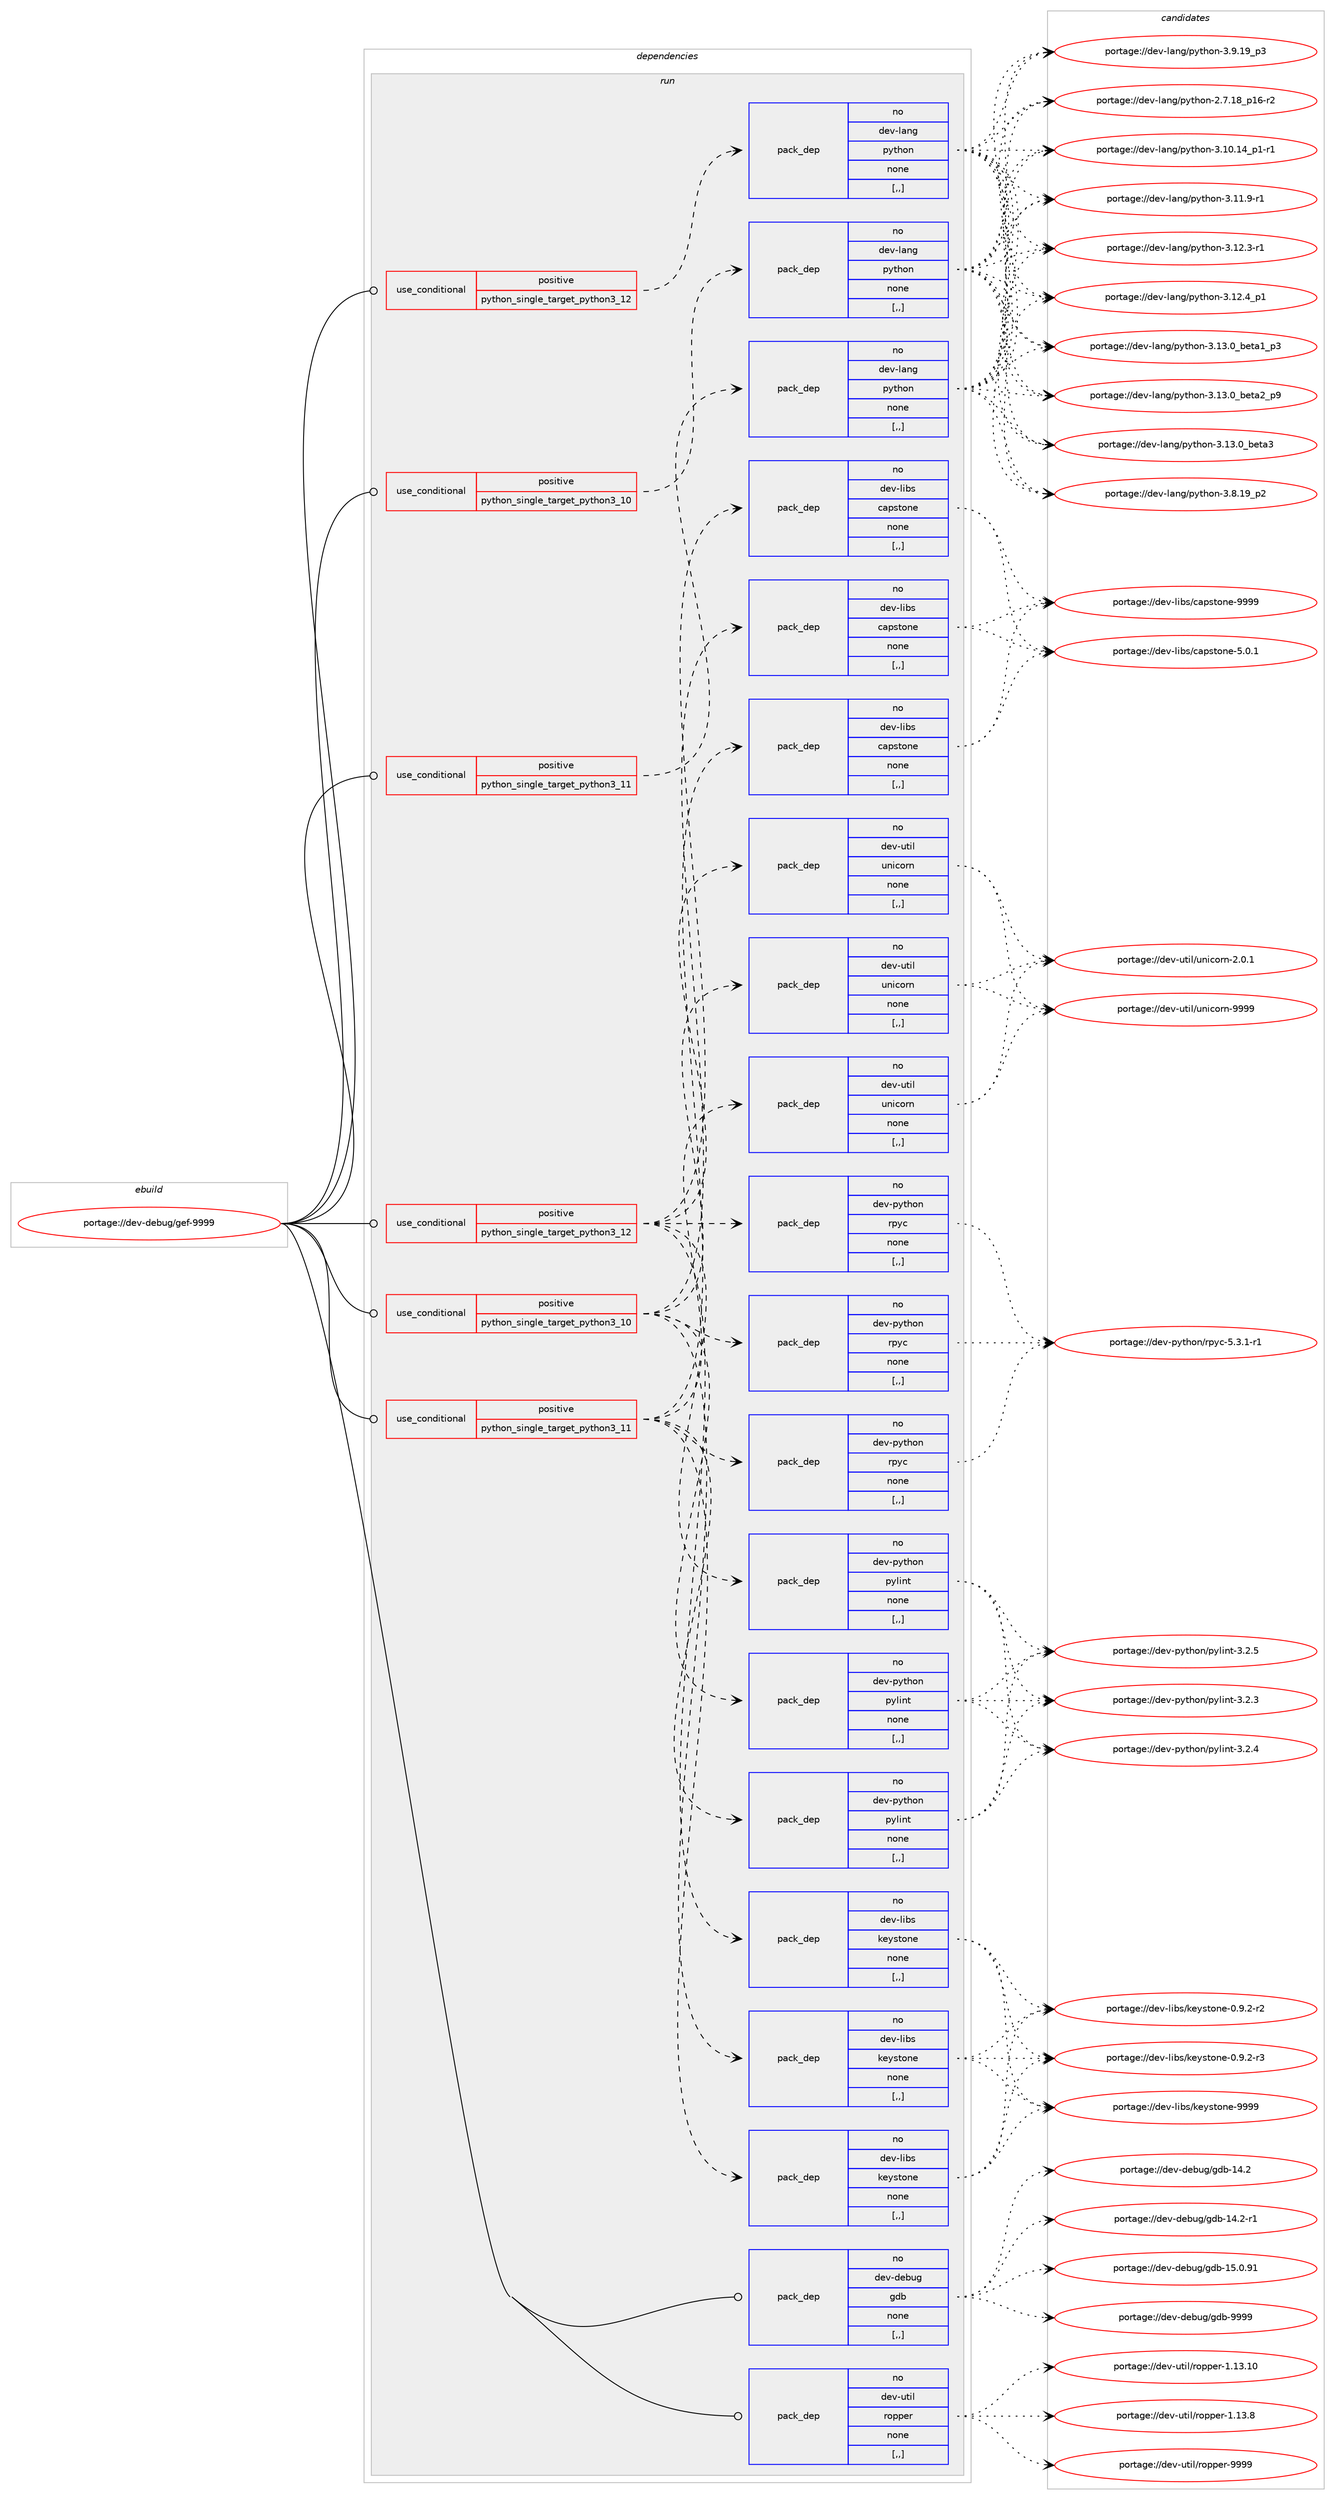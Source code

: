 digraph prolog {

# *************
# Graph options
# *************

newrank=true;
concentrate=true;
compound=true;
graph [rankdir=LR,fontname=Helvetica,fontsize=10,ranksep=1.5];#, ranksep=2.5, nodesep=0.2];
edge  [arrowhead=vee];
node  [fontname=Helvetica,fontsize=10];

# **********
# The ebuild
# **********

subgraph cluster_leftcol {
color=gray;
rank=same;
label=<<i>ebuild</i>>;
id [label="portage://dev-debug/gef-9999", color=red, width=4, href="../dev-debug/gef-9999.svg"];
}

# ****************
# The dependencies
# ****************

subgraph cluster_midcol {
color=gray;
label=<<i>dependencies</i>>;
subgraph cluster_compile {
fillcolor="#eeeeee";
style=filled;
label=<<i>compile</i>>;
}
subgraph cluster_compileandrun {
fillcolor="#eeeeee";
style=filled;
label=<<i>compile and run</i>>;
}
subgraph cluster_run {
fillcolor="#eeeeee";
style=filled;
label=<<i>run</i>>;
subgraph cond18533 {
dependency70060 [label=<<TABLE BORDER="0" CELLBORDER="1" CELLSPACING="0" CELLPADDING="4"><TR><TD ROWSPAN="3" CELLPADDING="10">use_conditional</TD></TR><TR><TD>positive</TD></TR><TR><TD>python_single_target_python3_10</TD></TR></TABLE>>, shape=none, color=red];
subgraph pack50607 {
dependency70061 [label=<<TABLE BORDER="0" CELLBORDER="1" CELLSPACING="0" CELLPADDING="4" WIDTH="220"><TR><TD ROWSPAN="6" CELLPADDING="30">pack_dep</TD></TR><TR><TD WIDTH="110">no</TD></TR><TR><TD>dev-lang</TD></TR><TR><TD>python</TD></TR><TR><TD>none</TD></TR><TR><TD>[,,]</TD></TR></TABLE>>, shape=none, color=blue];
}
dependency70060:e -> dependency70061:w [weight=20,style="dashed",arrowhead="vee"];
}
id:e -> dependency70060:w [weight=20,style="solid",arrowhead="odot"];
subgraph cond18534 {
dependency70062 [label=<<TABLE BORDER="0" CELLBORDER="1" CELLSPACING="0" CELLPADDING="4"><TR><TD ROWSPAN="3" CELLPADDING="10">use_conditional</TD></TR><TR><TD>positive</TD></TR><TR><TD>python_single_target_python3_10</TD></TR></TABLE>>, shape=none, color=red];
subgraph pack50608 {
dependency70063 [label=<<TABLE BORDER="0" CELLBORDER="1" CELLSPACING="0" CELLPADDING="4" WIDTH="220"><TR><TD ROWSPAN="6" CELLPADDING="30">pack_dep</TD></TR><TR><TD WIDTH="110">no</TD></TR><TR><TD>dev-libs</TD></TR><TR><TD>capstone</TD></TR><TR><TD>none</TD></TR><TR><TD>[,,]</TD></TR></TABLE>>, shape=none, color=blue];
}
dependency70062:e -> dependency70063:w [weight=20,style="dashed",arrowhead="vee"];
subgraph pack50609 {
dependency70064 [label=<<TABLE BORDER="0" CELLBORDER="1" CELLSPACING="0" CELLPADDING="4" WIDTH="220"><TR><TD ROWSPAN="6" CELLPADDING="30">pack_dep</TD></TR><TR><TD WIDTH="110">no</TD></TR><TR><TD>dev-libs</TD></TR><TR><TD>keystone</TD></TR><TR><TD>none</TD></TR><TR><TD>[,,]</TD></TR></TABLE>>, shape=none, color=blue];
}
dependency70062:e -> dependency70064:w [weight=20,style="dashed",arrowhead="vee"];
subgraph pack50610 {
dependency70065 [label=<<TABLE BORDER="0" CELLBORDER="1" CELLSPACING="0" CELLPADDING="4" WIDTH="220"><TR><TD ROWSPAN="6" CELLPADDING="30">pack_dep</TD></TR><TR><TD WIDTH="110">no</TD></TR><TR><TD>dev-python</TD></TR><TR><TD>pylint</TD></TR><TR><TD>none</TD></TR><TR><TD>[,,]</TD></TR></TABLE>>, shape=none, color=blue];
}
dependency70062:e -> dependency70065:w [weight=20,style="dashed",arrowhead="vee"];
subgraph pack50611 {
dependency70066 [label=<<TABLE BORDER="0" CELLBORDER="1" CELLSPACING="0" CELLPADDING="4" WIDTH="220"><TR><TD ROWSPAN="6" CELLPADDING="30">pack_dep</TD></TR><TR><TD WIDTH="110">no</TD></TR><TR><TD>dev-python</TD></TR><TR><TD>rpyc</TD></TR><TR><TD>none</TD></TR><TR><TD>[,,]</TD></TR></TABLE>>, shape=none, color=blue];
}
dependency70062:e -> dependency70066:w [weight=20,style="dashed",arrowhead="vee"];
subgraph pack50612 {
dependency70067 [label=<<TABLE BORDER="0" CELLBORDER="1" CELLSPACING="0" CELLPADDING="4" WIDTH="220"><TR><TD ROWSPAN="6" CELLPADDING="30">pack_dep</TD></TR><TR><TD WIDTH="110">no</TD></TR><TR><TD>dev-util</TD></TR><TR><TD>unicorn</TD></TR><TR><TD>none</TD></TR><TR><TD>[,,]</TD></TR></TABLE>>, shape=none, color=blue];
}
dependency70062:e -> dependency70067:w [weight=20,style="dashed",arrowhead="vee"];
}
id:e -> dependency70062:w [weight=20,style="solid",arrowhead="odot"];
subgraph cond18535 {
dependency70068 [label=<<TABLE BORDER="0" CELLBORDER="1" CELLSPACING="0" CELLPADDING="4"><TR><TD ROWSPAN="3" CELLPADDING="10">use_conditional</TD></TR><TR><TD>positive</TD></TR><TR><TD>python_single_target_python3_11</TD></TR></TABLE>>, shape=none, color=red];
subgraph pack50613 {
dependency70069 [label=<<TABLE BORDER="0" CELLBORDER="1" CELLSPACING="0" CELLPADDING="4" WIDTH="220"><TR><TD ROWSPAN="6" CELLPADDING="30">pack_dep</TD></TR><TR><TD WIDTH="110">no</TD></TR><TR><TD>dev-lang</TD></TR><TR><TD>python</TD></TR><TR><TD>none</TD></TR><TR><TD>[,,]</TD></TR></TABLE>>, shape=none, color=blue];
}
dependency70068:e -> dependency70069:w [weight=20,style="dashed",arrowhead="vee"];
}
id:e -> dependency70068:w [weight=20,style="solid",arrowhead="odot"];
subgraph cond18536 {
dependency70070 [label=<<TABLE BORDER="0" CELLBORDER="1" CELLSPACING="0" CELLPADDING="4"><TR><TD ROWSPAN="3" CELLPADDING="10">use_conditional</TD></TR><TR><TD>positive</TD></TR><TR><TD>python_single_target_python3_11</TD></TR></TABLE>>, shape=none, color=red];
subgraph pack50614 {
dependency70071 [label=<<TABLE BORDER="0" CELLBORDER="1" CELLSPACING="0" CELLPADDING="4" WIDTH="220"><TR><TD ROWSPAN="6" CELLPADDING="30">pack_dep</TD></TR><TR><TD WIDTH="110">no</TD></TR><TR><TD>dev-libs</TD></TR><TR><TD>capstone</TD></TR><TR><TD>none</TD></TR><TR><TD>[,,]</TD></TR></TABLE>>, shape=none, color=blue];
}
dependency70070:e -> dependency70071:w [weight=20,style="dashed",arrowhead="vee"];
subgraph pack50615 {
dependency70072 [label=<<TABLE BORDER="0" CELLBORDER="1" CELLSPACING="0" CELLPADDING="4" WIDTH="220"><TR><TD ROWSPAN="6" CELLPADDING="30">pack_dep</TD></TR><TR><TD WIDTH="110">no</TD></TR><TR><TD>dev-libs</TD></TR><TR><TD>keystone</TD></TR><TR><TD>none</TD></TR><TR><TD>[,,]</TD></TR></TABLE>>, shape=none, color=blue];
}
dependency70070:e -> dependency70072:w [weight=20,style="dashed",arrowhead="vee"];
subgraph pack50616 {
dependency70073 [label=<<TABLE BORDER="0" CELLBORDER="1" CELLSPACING="0" CELLPADDING="4" WIDTH="220"><TR><TD ROWSPAN="6" CELLPADDING="30">pack_dep</TD></TR><TR><TD WIDTH="110">no</TD></TR><TR><TD>dev-python</TD></TR><TR><TD>pylint</TD></TR><TR><TD>none</TD></TR><TR><TD>[,,]</TD></TR></TABLE>>, shape=none, color=blue];
}
dependency70070:e -> dependency70073:w [weight=20,style="dashed",arrowhead="vee"];
subgraph pack50617 {
dependency70074 [label=<<TABLE BORDER="0" CELLBORDER="1" CELLSPACING="0" CELLPADDING="4" WIDTH="220"><TR><TD ROWSPAN="6" CELLPADDING="30">pack_dep</TD></TR><TR><TD WIDTH="110">no</TD></TR><TR><TD>dev-python</TD></TR><TR><TD>rpyc</TD></TR><TR><TD>none</TD></TR><TR><TD>[,,]</TD></TR></TABLE>>, shape=none, color=blue];
}
dependency70070:e -> dependency70074:w [weight=20,style="dashed",arrowhead="vee"];
subgraph pack50618 {
dependency70075 [label=<<TABLE BORDER="0" CELLBORDER="1" CELLSPACING="0" CELLPADDING="4" WIDTH="220"><TR><TD ROWSPAN="6" CELLPADDING="30">pack_dep</TD></TR><TR><TD WIDTH="110">no</TD></TR><TR><TD>dev-util</TD></TR><TR><TD>unicorn</TD></TR><TR><TD>none</TD></TR><TR><TD>[,,]</TD></TR></TABLE>>, shape=none, color=blue];
}
dependency70070:e -> dependency70075:w [weight=20,style="dashed",arrowhead="vee"];
}
id:e -> dependency70070:w [weight=20,style="solid",arrowhead="odot"];
subgraph cond18537 {
dependency70076 [label=<<TABLE BORDER="0" CELLBORDER="1" CELLSPACING="0" CELLPADDING="4"><TR><TD ROWSPAN="3" CELLPADDING="10">use_conditional</TD></TR><TR><TD>positive</TD></TR><TR><TD>python_single_target_python3_12</TD></TR></TABLE>>, shape=none, color=red];
subgraph pack50619 {
dependency70077 [label=<<TABLE BORDER="0" CELLBORDER="1" CELLSPACING="0" CELLPADDING="4" WIDTH="220"><TR><TD ROWSPAN="6" CELLPADDING="30">pack_dep</TD></TR><TR><TD WIDTH="110">no</TD></TR><TR><TD>dev-lang</TD></TR><TR><TD>python</TD></TR><TR><TD>none</TD></TR><TR><TD>[,,]</TD></TR></TABLE>>, shape=none, color=blue];
}
dependency70076:e -> dependency70077:w [weight=20,style="dashed",arrowhead="vee"];
}
id:e -> dependency70076:w [weight=20,style="solid",arrowhead="odot"];
subgraph cond18538 {
dependency70078 [label=<<TABLE BORDER="0" CELLBORDER="1" CELLSPACING="0" CELLPADDING="4"><TR><TD ROWSPAN="3" CELLPADDING="10">use_conditional</TD></TR><TR><TD>positive</TD></TR><TR><TD>python_single_target_python3_12</TD></TR></TABLE>>, shape=none, color=red];
subgraph pack50620 {
dependency70079 [label=<<TABLE BORDER="0" CELLBORDER="1" CELLSPACING="0" CELLPADDING="4" WIDTH="220"><TR><TD ROWSPAN="6" CELLPADDING="30">pack_dep</TD></TR><TR><TD WIDTH="110">no</TD></TR><TR><TD>dev-libs</TD></TR><TR><TD>capstone</TD></TR><TR><TD>none</TD></TR><TR><TD>[,,]</TD></TR></TABLE>>, shape=none, color=blue];
}
dependency70078:e -> dependency70079:w [weight=20,style="dashed",arrowhead="vee"];
subgraph pack50621 {
dependency70080 [label=<<TABLE BORDER="0" CELLBORDER="1" CELLSPACING="0" CELLPADDING="4" WIDTH="220"><TR><TD ROWSPAN="6" CELLPADDING="30">pack_dep</TD></TR><TR><TD WIDTH="110">no</TD></TR><TR><TD>dev-libs</TD></TR><TR><TD>keystone</TD></TR><TR><TD>none</TD></TR><TR><TD>[,,]</TD></TR></TABLE>>, shape=none, color=blue];
}
dependency70078:e -> dependency70080:w [weight=20,style="dashed",arrowhead="vee"];
subgraph pack50622 {
dependency70081 [label=<<TABLE BORDER="0" CELLBORDER="1" CELLSPACING="0" CELLPADDING="4" WIDTH="220"><TR><TD ROWSPAN="6" CELLPADDING="30">pack_dep</TD></TR><TR><TD WIDTH="110">no</TD></TR><TR><TD>dev-python</TD></TR><TR><TD>pylint</TD></TR><TR><TD>none</TD></TR><TR><TD>[,,]</TD></TR></TABLE>>, shape=none, color=blue];
}
dependency70078:e -> dependency70081:w [weight=20,style="dashed",arrowhead="vee"];
subgraph pack50623 {
dependency70082 [label=<<TABLE BORDER="0" CELLBORDER="1" CELLSPACING="0" CELLPADDING="4" WIDTH="220"><TR><TD ROWSPAN="6" CELLPADDING="30">pack_dep</TD></TR><TR><TD WIDTH="110">no</TD></TR><TR><TD>dev-python</TD></TR><TR><TD>rpyc</TD></TR><TR><TD>none</TD></TR><TR><TD>[,,]</TD></TR></TABLE>>, shape=none, color=blue];
}
dependency70078:e -> dependency70082:w [weight=20,style="dashed",arrowhead="vee"];
subgraph pack50624 {
dependency70083 [label=<<TABLE BORDER="0" CELLBORDER="1" CELLSPACING="0" CELLPADDING="4" WIDTH="220"><TR><TD ROWSPAN="6" CELLPADDING="30">pack_dep</TD></TR><TR><TD WIDTH="110">no</TD></TR><TR><TD>dev-util</TD></TR><TR><TD>unicorn</TD></TR><TR><TD>none</TD></TR><TR><TD>[,,]</TD></TR></TABLE>>, shape=none, color=blue];
}
dependency70078:e -> dependency70083:w [weight=20,style="dashed",arrowhead="vee"];
}
id:e -> dependency70078:w [weight=20,style="solid",arrowhead="odot"];
subgraph pack50625 {
dependency70084 [label=<<TABLE BORDER="0" CELLBORDER="1" CELLSPACING="0" CELLPADDING="4" WIDTH="220"><TR><TD ROWSPAN="6" CELLPADDING="30">pack_dep</TD></TR><TR><TD WIDTH="110">no</TD></TR><TR><TD>dev-debug</TD></TR><TR><TD>gdb</TD></TR><TR><TD>none</TD></TR><TR><TD>[,,]</TD></TR></TABLE>>, shape=none, color=blue];
}
id:e -> dependency70084:w [weight=20,style="solid",arrowhead="odot"];
subgraph pack50626 {
dependency70085 [label=<<TABLE BORDER="0" CELLBORDER="1" CELLSPACING="0" CELLPADDING="4" WIDTH="220"><TR><TD ROWSPAN="6" CELLPADDING="30">pack_dep</TD></TR><TR><TD WIDTH="110">no</TD></TR><TR><TD>dev-util</TD></TR><TR><TD>ropper</TD></TR><TR><TD>none</TD></TR><TR><TD>[,,]</TD></TR></TABLE>>, shape=none, color=blue];
}
id:e -> dependency70085:w [weight=20,style="solid",arrowhead="odot"];
}
}

# **************
# The candidates
# **************

subgraph cluster_choices {
rank=same;
color=gray;
label=<<i>candidates</i>>;

subgraph choice50607 {
color=black;
nodesep=1;
choice100101118451089711010347112121116104111110455046554649569511249544511450 [label="portage://dev-lang/python-2.7.18_p16-r2", color=red, width=4,href="../dev-lang/python-2.7.18_p16-r2.svg"];
choice100101118451089711010347112121116104111110455146494846495295112494511449 [label="portage://dev-lang/python-3.10.14_p1-r1", color=red, width=4,href="../dev-lang/python-3.10.14_p1-r1.svg"];
choice100101118451089711010347112121116104111110455146494946574511449 [label="portage://dev-lang/python-3.11.9-r1", color=red, width=4,href="../dev-lang/python-3.11.9-r1.svg"];
choice100101118451089711010347112121116104111110455146495046514511449 [label="portage://dev-lang/python-3.12.3-r1", color=red, width=4,href="../dev-lang/python-3.12.3-r1.svg"];
choice100101118451089711010347112121116104111110455146495046529511249 [label="portage://dev-lang/python-3.12.4_p1", color=red, width=4,href="../dev-lang/python-3.12.4_p1.svg"];
choice10010111845108971101034711212111610411111045514649514648959810111697499511251 [label="portage://dev-lang/python-3.13.0_beta1_p3", color=red, width=4,href="../dev-lang/python-3.13.0_beta1_p3.svg"];
choice10010111845108971101034711212111610411111045514649514648959810111697509511257 [label="portage://dev-lang/python-3.13.0_beta2_p9", color=red, width=4,href="../dev-lang/python-3.13.0_beta2_p9.svg"];
choice1001011184510897110103471121211161041111104551464951464895981011169751 [label="portage://dev-lang/python-3.13.0_beta3", color=red, width=4,href="../dev-lang/python-3.13.0_beta3.svg"];
choice100101118451089711010347112121116104111110455146564649579511250 [label="portage://dev-lang/python-3.8.19_p2", color=red, width=4,href="../dev-lang/python-3.8.19_p2.svg"];
choice100101118451089711010347112121116104111110455146574649579511251 [label="portage://dev-lang/python-3.9.19_p3", color=red, width=4,href="../dev-lang/python-3.9.19_p3.svg"];
dependency70061:e -> choice100101118451089711010347112121116104111110455046554649569511249544511450:w [style=dotted,weight="100"];
dependency70061:e -> choice100101118451089711010347112121116104111110455146494846495295112494511449:w [style=dotted,weight="100"];
dependency70061:e -> choice100101118451089711010347112121116104111110455146494946574511449:w [style=dotted,weight="100"];
dependency70061:e -> choice100101118451089711010347112121116104111110455146495046514511449:w [style=dotted,weight="100"];
dependency70061:e -> choice100101118451089711010347112121116104111110455146495046529511249:w [style=dotted,weight="100"];
dependency70061:e -> choice10010111845108971101034711212111610411111045514649514648959810111697499511251:w [style=dotted,weight="100"];
dependency70061:e -> choice10010111845108971101034711212111610411111045514649514648959810111697509511257:w [style=dotted,weight="100"];
dependency70061:e -> choice1001011184510897110103471121211161041111104551464951464895981011169751:w [style=dotted,weight="100"];
dependency70061:e -> choice100101118451089711010347112121116104111110455146564649579511250:w [style=dotted,weight="100"];
dependency70061:e -> choice100101118451089711010347112121116104111110455146574649579511251:w [style=dotted,weight="100"];
}
subgraph choice50608 {
color=black;
nodesep=1;
choice1001011184510810598115479997112115116111110101455346484649 [label="portage://dev-libs/capstone-5.0.1", color=red, width=4,href="../dev-libs/capstone-5.0.1.svg"];
choice10010111845108105981154799971121151161111101014557575757 [label="portage://dev-libs/capstone-9999", color=red, width=4,href="../dev-libs/capstone-9999.svg"];
dependency70063:e -> choice1001011184510810598115479997112115116111110101455346484649:w [style=dotted,weight="100"];
dependency70063:e -> choice10010111845108105981154799971121151161111101014557575757:w [style=dotted,weight="100"];
}
subgraph choice50609 {
color=black;
nodesep=1;
choice1001011184510810598115471071011211151161111101014548465746504511450 [label="portage://dev-libs/keystone-0.9.2-r2", color=red, width=4,href="../dev-libs/keystone-0.9.2-r2.svg"];
choice1001011184510810598115471071011211151161111101014548465746504511451 [label="portage://dev-libs/keystone-0.9.2-r3", color=red, width=4,href="../dev-libs/keystone-0.9.2-r3.svg"];
choice1001011184510810598115471071011211151161111101014557575757 [label="portage://dev-libs/keystone-9999", color=red, width=4,href="../dev-libs/keystone-9999.svg"];
dependency70064:e -> choice1001011184510810598115471071011211151161111101014548465746504511450:w [style=dotted,weight="100"];
dependency70064:e -> choice1001011184510810598115471071011211151161111101014548465746504511451:w [style=dotted,weight="100"];
dependency70064:e -> choice1001011184510810598115471071011211151161111101014557575757:w [style=dotted,weight="100"];
}
subgraph choice50610 {
color=black;
nodesep=1;
choice1001011184511212111610411111047112121108105110116455146504651 [label="portage://dev-python/pylint-3.2.3", color=red, width=4,href="../dev-python/pylint-3.2.3.svg"];
choice1001011184511212111610411111047112121108105110116455146504652 [label="portage://dev-python/pylint-3.2.4", color=red, width=4,href="../dev-python/pylint-3.2.4.svg"];
choice1001011184511212111610411111047112121108105110116455146504653 [label="portage://dev-python/pylint-3.2.5", color=red, width=4,href="../dev-python/pylint-3.2.5.svg"];
dependency70065:e -> choice1001011184511212111610411111047112121108105110116455146504651:w [style=dotted,weight="100"];
dependency70065:e -> choice1001011184511212111610411111047112121108105110116455146504652:w [style=dotted,weight="100"];
dependency70065:e -> choice1001011184511212111610411111047112121108105110116455146504653:w [style=dotted,weight="100"];
}
subgraph choice50611 {
color=black;
nodesep=1;
choice1001011184511212111610411111047114112121994553465146494511449 [label="portage://dev-python/rpyc-5.3.1-r1", color=red, width=4,href="../dev-python/rpyc-5.3.1-r1.svg"];
dependency70066:e -> choice1001011184511212111610411111047114112121994553465146494511449:w [style=dotted,weight="100"];
}
subgraph choice50612 {
color=black;
nodesep=1;
choice100101118451171161051084711711010599111114110455046484649 [label="portage://dev-util/unicorn-2.0.1", color=red, width=4,href="../dev-util/unicorn-2.0.1.svg"];
choice1001011184511711610510847117110105991111141104557575757 [label="portage://dev-util/unicorn-9999", color=red, width=4,href="../dev-util/unicorn-9999.svg"];
dependency70067:e -> choice100101118451171161051084711711010599111114110455046484649:w [style=dotted,weight="100"];
dependency70067:e -> choice1001011184511711610510847117110105991111141104557575757:w [style=dotted,weight="100"];
}
subgraph choice50613 {
color=black;
nodesep=1;
choice100101118451089711010347112121116104111110455046554649569511249544511450 [label="portage://dev-lang/python-2.7.18_p16-r2", color=red, width=4,href="../dev-lang/python-2.7.18_p16-r2.svg"];
choice100101118451089711010347112121116104111110455146494846495295112494511449 [label="portage://dev-lang/python-3.10.14_p1-r1", color=red, width=4,href="../dev-lang/python-3.10.14_p1-r1.svg"];
choice100101118451089711010347112121116104111110455146494946574511449 [label="portage://dev-lang/python-3.11.9-r1", color=red, width=4,href="../dev-lang/python-3.11.9-r1.svg"];
choice100101118451089711010347112121116104111110455146495046514511449 [label="portage://dev-lang/python-3.12.3-r1", color=red, width=4,href="../dev-lang/python-3.12.3-r1.svg"];
choice100101118451089711010347112121116104111110455146495046529511249 [label="portage://dev-lang/python-3.12.4_p1", color=red, width=4,href="../dev-lang/python-3.12.4_p1.svg"];
choice10010111845108971101034711212111610411111045514649514648959810111697499511251 [label="portage://dev-lang/python-3.13.0_beta1_p3", color=red, width=4,href="../dev-lang/python-3.13.0_beta1_p3.svg"];
choice10010111845108971101034711212111610411111045514649514648959810111697509511257 [label="portage://dev-lang/python-3.13.0_beta2_p9", color=red, width=4,href="../dev-lang/python-3.13.0_beta2_p9.svg"];
choice1001011184510897110103471121211161041111104551464951464895981011169751 [label="portage://dev-lang/python-3.13.0_beta3", color=red, width=4,href="../dev-lang/python-3.13.0_beta3.svg"];
choice100101118451089711010347112121116104111110455146564649579511250 [label="portage://dev-lang/python-3.8.19_p2", color=red, width=4,href="../dev-lang/python-3.8.19_p2.svg"];
choice100101118451089711010347112121116104111110455146574649579511251 [label="portage://dev-lang/python-3.9.19_p3", color=red, width=4,href="../dev-lang/python-3.9.19_p3.svg"];
dependency70069:e -> choice100101118451089711010347112121116104111110455046554649569511249544511450:w [style=dotted,weight="100"];
dependency70069:e -> choice100101118451089711010347112121116104111110455146494846495295112494511449:w [style=dotted,weight="100"];
dependency70069:e -> choice100101118451089711010347112121116104111110455146494946574511449:w [style=dotted,weight="100"];
dependency70069:e -> choice100101118451089711010347112121116104111110455146495046514511449:w [style=dotted,weight="100"];
dependency70069:e -> choice100101118451089711010347112121116104111110455146495046529511249:w [style=dotted,weight="100"];
dependency70069:e -> choice10010111845108971101034711212111610411111045514649514648959810111697499511251:w [style=dotted,weight="100"];
dependency70069:e -> choice10010111845108971101034711212111610411111045514649514648959810111697509511257:w [style=dotted,weight="100"];
dependency70069:e -> choice1001011184510897110103471121211161041111104551464951464895981011169751:w [style=dotted,weight="100"];
dependency70069:e -> choice100101118451089711010347112121116104111110455146564649579511250:w [style=dotted,weight="100"];
dependency70069:e -> choice100101118451089711010347112121116104111110455146574649579511251:w [style=dotted,weight="100"];
}
subgraph choice50614 {
color=black;
nodesep=1;
choice1001011184510810598115479997112115116111110101455346484649 [label="portage://dev-libs/capstone-5.0.1", color=red, width=4,href="../dev-libs/capstone-5.0.1.svg"];
choice10010111845108105981154799971121151161111101014557575757 [label="portage://dev-libs/capstone-9999", color=red, width=4,href="../dev-libs/capstone-9999.svg"];
dependency70071:e -> choice1001011184510810598115479997112115116111110101455346484649:w [style=dotted,weight="100"];
dependency70071:e -> choice10010111845108105981154799971121151161111101014557575757:w [style=dotted,weight="100"];
}
subgraph choice50615 {
color=black;
nodesep=1;
choice1001011184510810598115471071011211151161111101014548465746504511450 [label="portage://dev-libs/keystone-0.9.2-r2", color=red, width=4,href="../dev-libs/keystone-0.9.2-r2.svg"];
choice1001011184510810598115471071011211151161111101014548465746504511451 [label="portage://dev-libs/keystone-0.9.2-r3", color=red, width=4,href="../dev-libs/keystone-0.9.2-r3.svg"];
choice1001011184510810598115471071011211151161111101014557575757 [label="portage://dev-libs/keystone-9999", color=red, width=4,href="../dev-libs/keystone-9999.svg"];
dependency70072:e -> choice1001011184510810598115471071011211151161111101014548465746504511450:w [style=dotted,weight="100"];
dependency70072:e -> choice1001011184510810598115471071011211151161111101014548465746504511451:w [style=dotted,weight="100"];
dependency70072:e -> choice1001011184510810598115471071011211151161111101014557575757:w [style=dotted,weight="100"];
}
subgraph choice50616 {
color=black;
nodesep=1;
choice1001011184511212111610411111047112121108105110116455146504651 [label="portage://dev-python/pylint-3.2.3", color=red, width=4,href="../dev-python/pylint-3.2.3.svg"];
choice1001011184511212111610411111047112121108105110116455146504652 [label="portage://dev-python/pylint-3.2.4", color=red, width=4,href="../dev-python/pylint-3.2.4.svg"];
choice1001011184511212111610411111047112121108105110116455146504653 [label="portage://dev-python/pylint-3.2.5", color=red, width=4,href="../dev-python/pylint-3.2.5.svg"];
dependency70073:e -> choice1001011184511212111610411111047112121108105110116455146504651:w [style=dotted,weight="100"];
dependency70073:e -> choice1001011184511212111610411111047112121108105110116455146504652:w [style=dotted,weight="100"];
dependency70073:e -> choice1001011184511212111610411111047112121108105110116455146504653:w [style=dotted,weight="100"];
}
subgraph choice50617 {
color=black;
nodesep=1;
choice1001011184511212111610411111047114112121994553465146494511449 [label="portage://dev-python/rpyc-5.3.1-r1", color=red, width=4,href="../dev-python/rpyc-5.3.1-r1.svg"];
dependency70074:e -> choice1001011184511212111610411111047114112121994553465146494511449:w [style=dotted,weight="100"];
}
subgraph choice50618 {
color=black;
nodesep=1;
choice100101118451171161051084711711010599111114110455046484649 [label="portage://dev-util/unicorn-2.0.1", color=red, width=4,href="../dev-util/unicorn-2.0.1.svg"];
choice1001011184511711610510847117110105991111141104557575757 [label="portage://dev-util/unicorn-9999", color=red, width=4,href="../dev-util/unicorn-9999.svg"];
dependency70075:e -> choice100101118451171161051084711711010599111114110455046484649:w [style=dotted,weight="100"];
dependency70075:e -> choice1001011184511711610510847117110105991111141104557575757:w [style=dotted,weight="100"];
}
subgraph choice50619 {
color=black;
nodesep=1;
choice100101118451089711010347112121116104111110455046554649569511249544511450 [label="portage://dev-lang/python-2.7.18_p16-r2", color=red, width=4,href="../dev-lang/python-2.7.18_p16-r2.svg"];
choice100101118451089711010347112121116104111110455146494846495295112494511449 [label="portage://dev-lang/python-3.10.14_p1-r1", color=red, width=4,href="../dev-lang/python-3.10.14_p1-r1.svg"];
choice100101118451089711010347112121116104111110455146494946574511449 [label="portage://dev-lang/python-3.11.9-r1", color=red, width=4,href="../dev-lang/python-3.11.9-r1.svg"];
choice100101118451089711010347112121116104111110455146495046514511449 [label="portage://dev-lang/python-3.12.3-r1", color=red, width=4,href="../dev-lang/python-3.12.3-r1.svg"];
choice100101118451089711010347112121116104111110455146495046529511249 [label="portage://dev-lang/python-3.12.4_p1", color=red, width=4,href="../dev-lang/python-3.12.4_p1.svg"];
choice10010111845108971101034711212111610411111045514649514648959810111697499511251 [label="portage://dev-lang/python-3.13.0_beta1_p3", color=red, width=4,href="../dev-lang/python-3.13.0_beta1_p3.svg"];
choice10010111845108971101034711212111610411111045514649514648959810111697509511257 [label="portage://dev-lang/python-3.13.0_beta2_p9", color=red, width=4,href="../dev-lang/python-3.13.0_beta2_p9.svg"];
choice1001011184510897110103471121211161041111104551464951464895981011169751 [label="portage://dev-lang/python-3.13.0_beta3", color=red, width=4,href="../dev-lang/python-3.13.0_beta3.svg"];
choice100101118451089711010347112121116104111110455146564649579511250 [label="portage://dev-lang/python-3.8.19_p2", color=red, width=4,href="../dev-lang/python-3.8.19_p2.svg"];
choice100101118451089711010347112121116104111110455146574649579511251 [label="portage://dev-lang/python-3.9.19_p3", color=red, width=4,href="../dev-lang/python-3.9.19_p3.svg"];
dependency70077:e -> choice100101118451089711010347112121116104111110455046554649569511249544511450:w [style=dotted,weight="100"];
dependency70077:e -> choice100101118451089711010347112121116104111110455146494846495295112494511449:w [style=dotted,weight="100"];
dependency70077:e -> choice100101118451089711010347112121116104111110455146494946574511449:w [style=dotted,weight="100"];
dependency70077:e -> choice100101118451089711010347112121116104111110455146495046514511449:w [style=dotted,weight="100"];
dependency70077:e -> choice100101118451089711010347112121116104111110455146495046529511249:w [style=dotted,weight="100"];
dependency70077:e -> choice10010111845108971101034711212111610411111045514649514648959810111697499511251:w [style=dotted,weight="100"];
dependency70077:e -> choice10010111845108971101034711212111610411111045514649514648959810111697509511257:w [style=dotted,weight="100"];
dependency70077:e -> choice1001011184510897110103471121211161041111104551464951464895981011169751:w [style=dotted,weight="100"];
dependency70077:e -> choice100101118451089711010347112121116104111110455146564649579511250:w [style=dotted,weight="100"];
dependency70077:e -> choice100101118451089711010347112121116104111110455146574649579511251:w [style=dotted,weight="100"];
}
subgraph choice50620 {
color=black;
nodesep=1;
choice1001011184510810598115479997112115116111110101455346484649 [label="portage://dev-libs/capstone-5.0.1", color=red, width=4,href="../dev-libs/capstone-5.0.1.svg"];
choice10010111845108105981154799971121151161111101014557575757 [label="portage://dev-libs/capstone-9999", color=red, width=4,href="../dev-libs/capstone-9999.svg"];
dependency70079:e -> choice1001011184510810598115479997112115116111110101455346484649:w [style=dotted,weight="100"];
dependency70079:e -> choice10010111845108105981154799971121151161111101014557575757:w [style=dotted,weight="100"];
}
subgraph choice50621 {
color=black;
nodesep=1;
choice1001011184510810598115471071011211151161111101014548465746504511450 [label="portage://dev-libs/keystone-0.9.2-r2", color=red, width=4,href="../dev-libs/keystone-0.9.2-r2.svg"];
choice1001011184510810598115471071011211151161111101014548465746504511451 [label="portage://dev-libs/keystone-0.9.2-r3", color=red, width=4,href="../dev-libs/keystone-0.9.2-r3.svg"];
choice1001011184510810598115471071011211151161111101014557575757 [label="portage://dev-libs/keystone-9999", color=red, width=4,href="../dev-libs/keystone-9999.svg"];
dependency70080:e -> choice1001011184510810598115471071011211151161111101014548465746504511450:w [style=dotted,weight="100"];
dependency70080:e -> choice1001011184510810598115471071011211151161111101014548465746504511451:w [style=dotted,weight="100"];
dependency70080:e -> choice1001011184510810598115471071011211151161111101014557575757:w [style=dotted,weight="100"];
}
subgraph choice50622 {
color=black;
nodesep=1;
choice1001011184511212111610411111047112121108105110116455146504651 [label="portage://dev-python/pylint-3.2.3", color=red, width=4,href="../dev-python/pylint-3.2.3.svg"];
choice1001011184511212111610411111047112121108105110116455146504652 [label="portage://dev-python/pylint-3.2.4", color=red, width=4,href="../dev-python/pylint-3.2.4.svg"];
choice1001011184511212111610411111047112121108105110116455146504653 [label="portage://dev-python/pylint-3.2.5", color=red, width=4,href="../dev-python/pylint-3.2.5.svg"];
dependency70081:e -> choice1001011184511212111610411111047112121108105110116455146504651:w [style=dotted,weight="100"];
dependency70081:e -> choice1001011184511212111610411111047112121108105110116455146504652:w [style=dotted,weight="100"];
dependency70081:e -> choice1001011184511212111610411111047112121108105110116455146504653:w [style=dotted,weight="100"];
}
subgraph choice50623 {
color=black;
nodesep=1;
choice1001011184511212111610411111047114112121994553465146494511449 [label="portage://dev-python/rpyc-5.3.1-r1", color=red, width=4,href="../dev-python/rpyc-5.3.1-r1.svg"];
dependency70082:e -> choice1001011184511212111610411111047114112121994553465146494511449:w [style=dotted,weight="100"];
}
subgraph choice50624 {
color=black;
nodesep=1;
choice100101118451171161051084711711010599111114110455046484649 [label="portage://dev-util/unicorn-2.0.1", color=red, width=4,href="../dev-util/unicorn-2.0.1.svg"];
choice1001011184511711610510847117110105991111141104557575757 [label="portage://dev-util/unicorn-9999", color=red, width=4,href="../dev-util/unicorn-9999.svg"];
dependency70083:e -> choice100101118451171161051084711711010599111114110455046484649:w [style=dotted,weight="100"];
dependency70083:e -> choice1001011184511711610510847117110105991111141104557575757:w [style=dotted,weight="100"];
}
subgraph choice50625 {
color=black;
nodesep=1;
choice100101118451001019811710347103100984549524650 [label="portage://dev-debug/gdb-14.2", color=red, width=4,href="../dev-debug/gdb-14.2.svg"];
choice1001011184510010198117103471031009845495246504511449 [label="portage://dev-debug/gdb-14.2-r1", color=red, width=4,href="../dev-debug/gdb-14.2-r1.svg"];
choice100101118451001019811710347103100984549534648465749 [label="portage://dev-debug/gdb-15.0.91", color=red, width=4,href="../dev-debug/gdb-15.0.91.svg"];
choice100101118451001019811710347103100984557575757 [label="portage://dev-debug/gdb-9999", color=red, width=4,href="../dev-debug/gdb-9999.svg"];
dependency70084:e -> choice100101118451001019811710347103100984549524650:w [style=dotted,weight="100"];
dependency70084:e -> choice1001011184510010198117103471031009845495246504511449:w [style=dotted,weight="100"];
dependency70084:e -> choice100101118451001019811710347103100984549534648465749:w [style=dotted,weight="100"];
dependency70084:e -> choice100101118451001019811710347103100984557575757:w [style=dotted,weight="100"];
}
subgraph choice50626 {
color=black;
nodesep=1;
choice10010111845117116105108471141111121121011144549464951464948 [label="portage://dev-util/ropper-1.13.10", color=red, width=4,href="../dev-util/ropper-1.13.10.svg"];
choice100101118451171161051084711411111211210111445494649514656 [label="portage://dev-util/ropper-1.13.8", color=red, width=4,href="../dev-util/ropper-1.13.8.svg"];
choice10010111845117116105108471141111121121011144557575757 [label="portage://dev-util/ropper-9999", color=red, width=4,href="../dev-util/ropper-9999.svg"];
dependency70085:e -> choice10010111845117116105108471141111121121011144549464951464948:w [style=dotted,weight="100"];
dependency70085:e -> choice100101118451171161051084711411111211210111445494649514656:w [style=dotted,weight="100"];
dependency70085:e -> choice10010111845117116105108471141111121121011144557575757:w [style=dotted,weight="100"];
}
}

}

